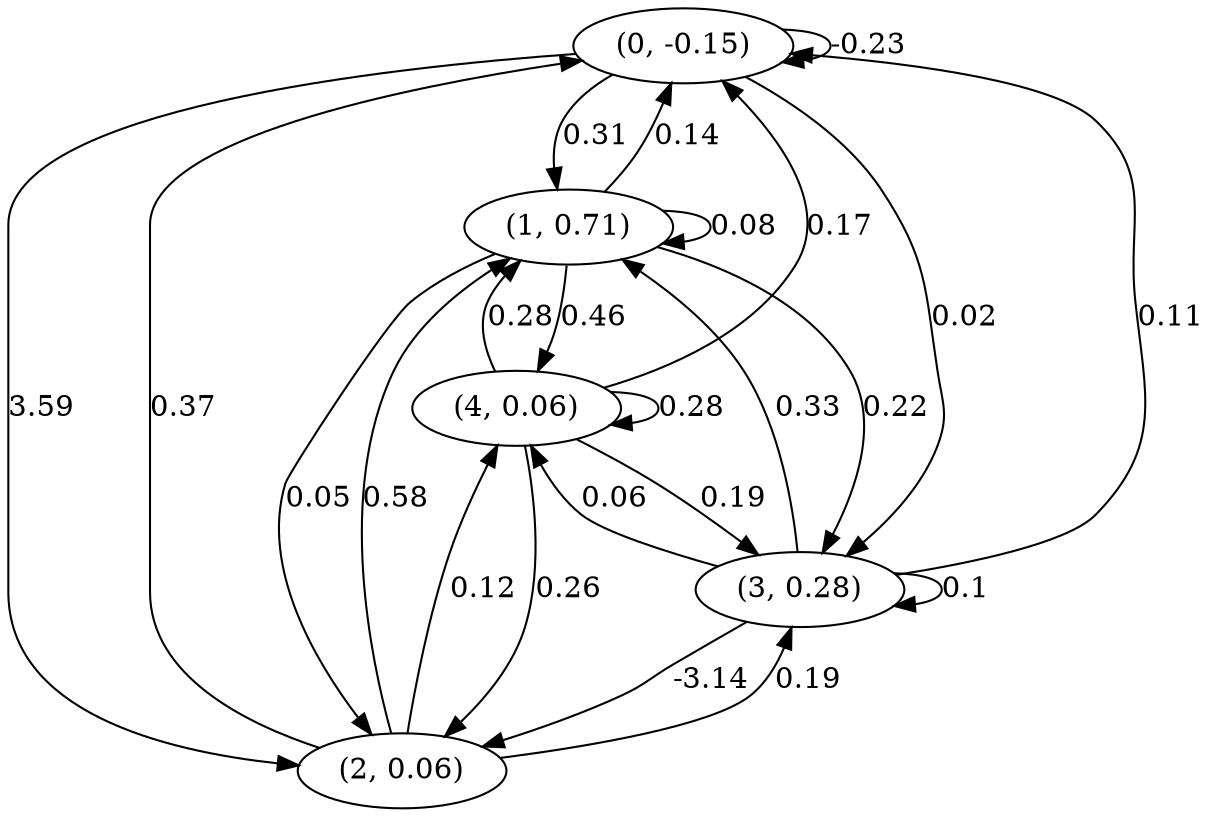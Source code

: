 digraph {
    0 [ label = "(0, -0.15)" ]
    1 [ label = "(1, 0.71)" ]
    2 [ label = "(2, 0.06)" ]
    3 [ label = "(3, 0.28)" ]
    4 [ label = "(4, 0.06)" ]
    0 -> 0 [ label = "-0.23" ]
    1 -> 1 [ label = "0.08" ]
    3 -> 3 [ label = "0.1" ]
    4 -> 4 [ label = "0.28" ]
    1 -> 0 [ label = "0.14" ]
    2 -> 0 [ label = "0.37" ]
    3 -> 0 [ label = "0.11" ]
    4 -> 0 [ label = "0.17" ]
    0 -> 1 [ label = "0.31" ]
    2 -> 1 [ label = "0.58" ]
    3 -> 1 [ label = "0.33" ]
    4 -> 1 [ label = "0.28" ]
    0 -> 2 [ label = "3.59" ]
    1 -> 2 [ label = "0.05" ]
    3 -> 2 [ label = "-3.14" ]
    4 -> 2 [ label = "0.26" ]
    0 -> 3 [ label = "0.02" ]
    1 -> 3 [ label = "0.22" ]
    2 -> 3 [ label = "0.19" ]
    4 -> 3 [ label = "0.19" ]
    1 -> 4 [ label = "0.46" ]
    2 -> 4 [ label = "0.12" ]
    3 -> 4 [ label = "0.06" ]
}

